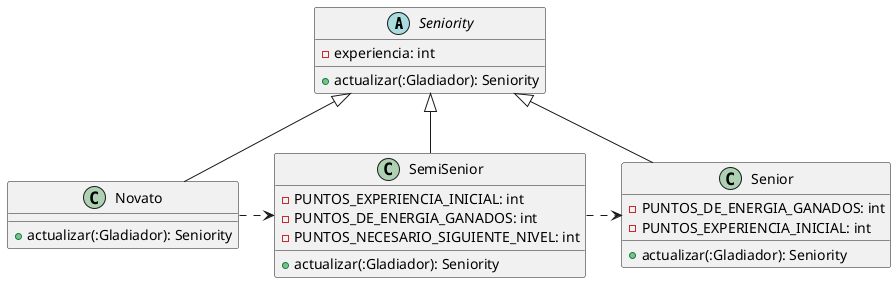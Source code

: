@startuml

abstract class Seniority {
    - experiencia: int
    + actualizar(:Gladiador): Seniority
}

class Novato {
    + actualizar(:Gladiador): Seniority
}

class SemiSenior {
    - PUNTOS_EXPERIENCIA_INICIAL: int
    - PUNTOS_DE_ENERGIA_GANADOS: int
    - PUNTOS_NECESARIO_SIGUIENTE_NIVEL: int
    + actualizar(:Gladiador): Seniority
}

class Senior {
    - PUNTOS_DE_ENERGIA_GANADOS: int
    - PUNTOS_EXPERIENCIA_INICIAL: int
    + actualizar(:Gladiador): Seniority
}

Seniority <|-- Novato
Seniority <|-- SemiSenior
Seniority <|-- Senior

Novato .> SemiSenior
SemiSenior .> Senior

@enduml